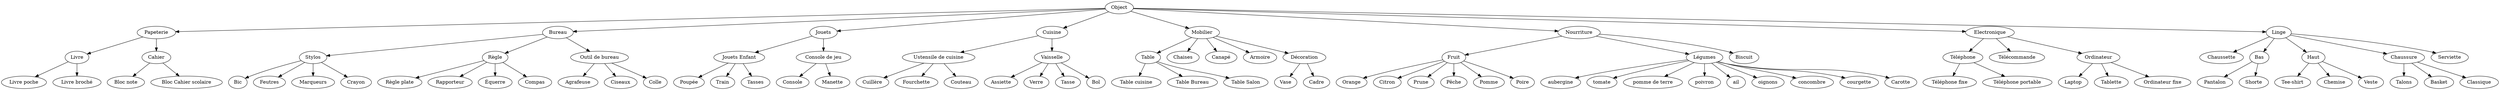 digraph categories {
	"Object" ->  "Papeterie";
	"Object" ->  "Bureau" ;
	"Object" ->  "Jouets" ;
	"Object" ->  "Cuisine" ;
	"Object" ->  "Mobilier";
	"Object" ->  "Nourriture"
	"Object" ->  "Electronique"
  "Object" ->  "Linge"


  "Linge" -> "Chaussette"
  "Linge" -> "Bas"
  "Linge" -> "Haut"
  "Linge" -> "Chaussure"
  "Linge" -> "Serviette"


  "Chaussure" -> "Talons"
  "Chaussure" -> "Basket"
  "Chaussure" -> "Classique"

  "Haut" -> "Tee-shirt"
  "Haut" -> "Chemise"
  "Haut" -> "Veste"


  "Bas" -> "Pantalon"
  "Bas" -> "Shorte"


	"Electronique" -> "Téléphone"
	"Electronique" -> "Télécommande"
	"Electronique" -> "Ordinateur"


  "Téléphone" -> "Téléphone fixe"
  "Téléphone" -> "Téléphone portable"


  "Ordinateur" -> "Laptop"
  "Ordinateur" -> "Tablette"
  "Ordinateur" -> "Ordinateur fixe"


	"Papeterie" -> "Livre"
	"Papeterie" -> "Cahier"

	"Cahier" -> "Bloc note"
  "Cahier" -> "Bloc Cahier scolaire"

  "Livre" -> "Livre poche"
  "Livre" -> "Livre broché"


	"Bureau" -> "Stylos"
	"Bureau" -> "Règle"
	"Bureau" -> "Outil de bureau"

  "Règle" -> "Règle plate"
  "Règle" -> "Rapporteur"
  "Règle" -> "Équerre"
  "Règle" -> "Compas"

  "Outil de bureau" -> "Agrafeuse"
  "Outil de bureau" -> "Ciseaux"
  "Outil de bureau" -> "Colle"


	"Jouets" -> "Jouets Enfant"
	"Jouets" -> "Console de jeu"


	"Cuisine"  -> "Ustensile de cuisine"
	"Cuisine"  -> "Vaisselle"

	"Vaisselle" -> "Assiette"
	"Vaisselle" -> "Verre"
	"Vaisselle" -> "Tasse"
	"Vaisselle" -> "Bol"

	"Ustensile de cuisine" -> "Cuillère"
	"Ustensile de cuisine" -> "Fourchette"
	"Ustensile de cuisine" -> "Couteau"


	"Nourriture" -> "Fruit"
	"Nourriture" -> "Légumes"
	"Nourriture" -> "Biscuit"


	"Légumes" -> "aubergine"
	"Légumes" -> "tomate"
	"Légumes" -> "pomme de terre"
	"Légumes" -> "poivron"
	"Légumes" -> "ail"
	"Légumes" -> "oignons"
	"Légumes" -> "concombre"
	"Légumes" -> "courgette"
	"Légumes" -> "Carotte" 


	"Fruit" -> "Orange"
	"Fruit" -> "Citron"
	"Fruit" -> "Prune"
	"Fruit" -> "Pêche"
	"Fruit" -> "Pomme"
	"Fruit" -> "Poire"


	"Mobilier" -> "Table"
	"Mobilier" -> "Chaises"
	"Mobilier" -> "Canapé"
  "Mobilier" -> "Armoire"
  "Mobilier" -> "Décoration"

  "Table" -> "Table cuisine"
  "Table" -> "Table Bureau"
  "Table" -> "Table Salon"
  

  "Décoration" -> "Vase"
  "Décoration" -> "Cadre"

  "Stylos" -> "Bic"
	"Stylos" -> "Feutres"
	"Stylos" -> "Marqueurs"
  "Stylos" -> "Crayon"


	"Jouets Enfant" -> "Poupée"
	"Jouets Enfant" -> "Train"
	"Jouets Enfant" -> "Tasses"


	"Console de jeu" -> "Console"
	"Console de jeu" -> "Manette"



}
